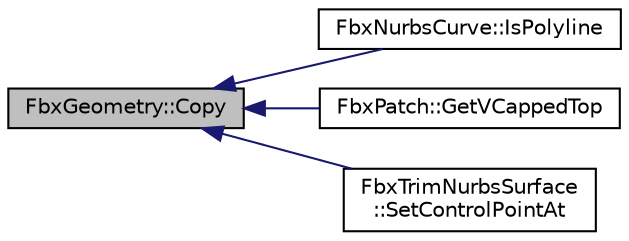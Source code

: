 digraph "FbxGeometry::Copy"
{
  edge [fontname="Helvetica",fontsize="10",labelfontname="Helvetica",labelfontsize="10"];
  node [fontname="Helvetica",fontsize="10",shape=record];
  rankdir="LR";
  Node28 [label="FbxGeometry::Copy",height=0.2,width=0.4,color="black", fillcolor="grey75", style="filled", fontcolor="black"];
  Node28 -> Node29 [dir="back",color="midnightblue",fontsize="10",style="solid",fontname="Helvetica"];
  Node29 [label="FbxNurbsCurve::IsPolyline",height=0.2,width=0.4,color="black", fillcolor="white", style="filled",URL="$class_fbx_nurbs_curve.html#a197e8df6c4d4e4773c485c0aec5ce593"];
  Node28 -> Node30 [dir="back",color="midnightblue",fontsize="10",style="solid",fontname="Helvetica"];
  Node30 [label="FbxPatch::GetVCappedTop",height=0.2,width=0.4,color="black", fillcolor="white", style="filled",URL="$class_fbx_patch.html#a55ab377367fd1592ef5111a85e0f7a48"];
  Node28 -> Node31 [dir="back",color="midnightblue",fontsize="10",style="solid",fontname="Helvetica"];
  Node31 [label="FbxTrimNurbsSurface\l::SetControlPointAt",height=0.2,width=0.4,color="black", fillcolor="white", style="filled",URL="$class_fbx_trim_nurbs_surface.html#acec735094f0448ab58a48baf38c0c7ef"];
}
